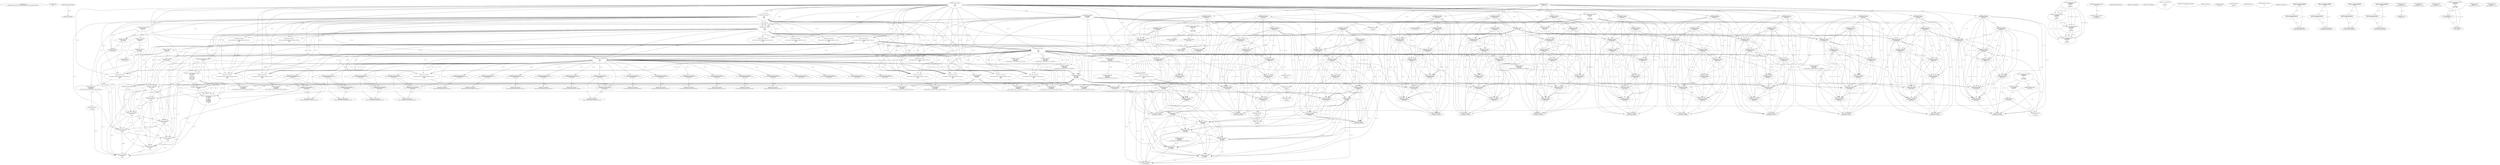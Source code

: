 // Global SCDG with merge call
digraph {
	0 [label="268454688.main
e286de2a2b9006c03759f761dbf5309e398d3b5873afcca9b10499851c695167"]
	1 [label="268454699.Sleep
1000"]
	2 [label="268450908.GetProcessHeap
"]
	3 [label="268465424.VirtualAlloc
0
128
12288
4"]
	4 [label="268465190.RegOpenKeyExW
2147483650
268501000
0
131097
2147417172"]
	5 [label="268465489.wsprintfW
3221762048
268500964
0"]
	3 -> 5 [label="(0-->1)"]
	6 [label="268466183.VirtualAlloc
0
1024
12288
4"]
	3 -> 6 [label="(3-->3)"]
	3 -> 6 [label="(4-->4)"]
	7 [label="268466202.VirtualAlloc
0
3596
12288
4"]
	3 -> 7 [label="(3-->3)"]
	6 -> 7 [label="(3-->3)"]
	3 -> 7 [label="(4-->4)"]
	6 -> 7 [label="(4-->4)"]
	8 [label="268466212.GetWindowsDirectoryW
3221770240
256"]
	7 -> 8 [label="(0-->1)"]
	9 [label="268466270.GetVolumeInformationW
3221770240
3221770752
256
3221771776
3221771784
3221771780
3221771264
256"]
	7 -> 9 [label="(0-->1)"]
	8 -> 9 [label="(1-->1)"]
	8 -> 9 [label="(2-->3)"]
	8 -> 9 [label="(2-->8)"]
	10 [label="268465190.RegOpenKeyExW
2147483650
268501632
0
131097
2147417172"]
	4 -> 10 [label="(1-->1)"]
	4 -> 10 [label="(4-->4)"]
	4 -> 10 [label="(5-->5)"]
	11 [label="268466376.wsprintfW
3221766144
268501204
0"]
	6 -> 11 [label="(0-->1)"]
	12 [label="268466397.lstrcatW
3221766144
3221771788"]
	6 -> 12 [label="(0-->1)"]
	11 -> 12 [label="(1-->1)"]
	13 [label="268466409.GetModuleHandleW
268501752"]
	14 [label="268466416.GetProcAddress
270536744
RtlComputeCrc32"]
	13 -> 14 [label="(0-->1)"]
	15 [label="268466432.lstrlenW
3221766144"]
	6 -> 15 [label="(0-->1)"]
	11 -> 15 [label="(1-->1)"]
	12 -> 15 [label="(1-->1)"]
	16 [label="268466449.RtlComputeCrc32
"]
	17 [label="268466481.VirtualFree
3221770240
0
32768"]
	7 -> 17 [label="(0-->1)"]
	8 -> 17 [label="(1-->1)"]
	9 -> 17 [label="(1-->1)"]
	18 [label="268464882.lstrlenW
3221762048"]
	3 -> 18 [label="(0-->1)"]
	5 -> 18 [label="(1-->1)"]
	19 [label="268464893.lstrlenW
268497860"]
	20 [label="268453932.VirtualAlloc
0
retval_lstrlenW_32814_32_retval_lstrlenW_32812_32
12288
64"]
	3 -> 20 [label="(3-->3)"]
	6 -> 20 [label="(3-->3)"]
	7 -> 20 [label="(3-->3)"]
	21 [label="268453967.lstrcpyW
3221774336
268497976"]
	20 -> 21 [label="(0-->1)"]
	22 [label="268453974.lstrlenW
3221774336"]
	20 -> 22 [label="(0-->1)"]
	21 -> 22 [label="(1-->1)"]
	23 [label="268464425.lstrcatW
retval_lstrlenW_32836_32
268497860"]
	19 -> 23 [label="(1-->2)"]
	24 [label="268464433.lstrcatW
retval_lstrlenW_32836_32
268500944"]
	23 -> 24 [label="(1-->1)"]
	25 [label="268464439.lstrcatW
retval_lstrlenW_32836_32
3221762048"]
	23 -> 25 [label="(1-->1)"]
	24 -> 25 [label="(1-->1)"]
	3 -> 25 [label="(0-->2)"]
	5 -> 25 [label="(1-->2)"]
	18 -> 25 [label="(1-->2)"]
	26 [label="268464447.lstrcatW
retval_lstrlenW_32836_32
268500948"]
	23 -> 26 [label="(1-->1)"]
	24 -> 26 [label="(1-->1)"]
	25 -> 26 [label="(1-->1)"]
	27 [label="268464636.VirtualAlloc
0
66
12288
64"]
	3 -> 27 [label="(3-->3)"]
	6 -> 27 [label="(3-->3)"]
	7 -> 27 [label="(3-->3)"]
	20 -> 27 [label="(3-->3)"]
	20 -> 27 [label="(4-->4)"]
	28 [label="268464679.wsprintfW
3221778432
268500964
3221774336"]
	27 -> 28 [label="(0-->1)"]
	5 -> 28 [label="(2-->2)"]
	20 -> 28 [label="(0-->3)"]
	21 -> 28 [label="(1-->3)"]
	22 -> 28 [label="(1-->3)"]
	29 [label="268464692.lstrcatW
retval_lstrlenW_32836_32
268497764"]
	23 -> 29 [label="(1-->1)"]
	24 -> 29 [label="(1-->1)"]
	25 -> 29 [label="(1-->1)"]
	26 -> 29 [label="(1-->1)"]
	30 [label="268464700.lstrcatW
retval_lstrlenW_32836_32
268500944"]
	23 -> 30 [label="(1-->1)"]
	24 -> 30 [label="(1-->1)"]
	25 -> 30 [label="(1-->1)"]
	26 -> 30 [label="(1-->1)"]
	29 -> 30 [label="(1-->1)"]
	24 -> 30 [label="(2-->2)"]
	31 [label="268464706.lstrcatW
retval_lstrlenW_32836_32
3221778432"]
	23 -> 31 [label="(1-->1)"]
	24 -> 31 [label="(1-->1)"]
	25 -> 31 [label="(1-->1)"]
	26 -> 31 [label="(1-->1)"]
	29 -> 31 [label="(1-->1)"]
	30 -> 31 [label="(1-->1)"]
	27 -> 31 [label="(0-->2)"]
	28 -> 31 [label="(1-->2)"]
	32 [label="268464714.lstrcatW
retval_lstrlenW_32836_32
268500948"]
	23 -> 32 [label="(1-->1)"]
	24 -> 32 [label="(1-->1)"]
	25 -> 32 [label="(1-->1)"]
	26 -> 32 [label="(1-->1)"]
	29 -> 32 [label="(1-->1)"]
	30 -> 32 [label="(1-->1)"]
	31 -> 32 [label="(1-->1)"]
	26 -> 32 [label="(2-->2)"]
	33 [label="268464726.VirtualFree
3221778432
0
32768"]
	27 -> 33 [label="(0-->1)"]
	28 -> 33 [label="(1-->1)"]
	31 -> 33 [label="(2-->1)"]
	17 -> 33 [label="(3-->3)"]
	34 [label="268464767.lstrlenW
retval_lstrlenW_32836_32"]
	23 -> 34 [label="(1-->1)"]
	24 -> 34 [label="(1-->1)"]
	25 -> 34 [label="(1-->1)"]
	26 -> 34 [label="(1-->1)"]
	29 -> 34 [label="(1-->1)"]
	30 -> 34 [label="(1-->1)"]
	31 -> 34 [label="(1-->1)"]
	32 -> 34 [label="(1-->1)"]
	35 [label="268453998.CreateMutexW
0
0
3221774336"]
	20 -> 35 [label="(0-->3)"]
	21 -> 35 [label="(1-->3)"]
	22 -> 35 [label="(1-->3)"]
	28 -> 35 [label="(3-->3)"]
	36 [label="268454010.GetLastError
"]
	37 [label="268454017.GetLastError
"]
	38 [label="268454043.VirtualFree
3221774336
0
32768"]
	20 -> 38 [label="(0-->1)"]
	21 -> 38 [label="(1-->1)"]
	22 -> 38 [label="(1-->1)"]
	28 -> 38 [label="(3-->1)"]
	35 -> 38 [label="(3-->1)"]
	17 -> 38 [label="(3-->3)"]
	33 -> 38 [label="(3-->3)"]
	39 [label="268467629.VirtualFree
3221762048
0
32768"]
	3 -> 39 [label="(0-->1)"]
	5 -> 39 [label="(1-->1)"]
	18 -> 39 [label="(1-->1)"]
	25 -> 39 [label="(2-->1)"]
	17 -> 39 [label="(3-->3)"]
	33 -> 39 [label="(3-->3)"]
	38 -> 39 [label="(3-->3)"]
	40 [label="268467737.VirtualFree
3221766144
0
32768"]
	6 -> 40 [label="(0-->1)"]
	11 -> 40 [label="(1-->1)"]
	12 -> 40 [label="(1-->1)"]
	15 -> 40 [label="(1-->1)"]
	17 -> 40 [label="(3-->3)"]
	33 -> 40 [label="(3-->3)"]
	38 -> 40 [label="(3-->3)"]
	39 -> 40 [label="(3-->3)"]
	41 [label="268454737.CreateThread
0
0
268447024
0
0
0"]
	42 [label="268454450.CreateToolhelp32Snapshot
2
0"]
	43 [label="268454476.VirtualAlloc
0
556
12288
4"]
	3 -> 43 [label="(3-->3)"]
	6 -> 43 [label="(3-->3)"]
	7 -> 43 [label="(3-->3)"]
	20 -> 43 [label="(3-->3)"]
	27 -> 43 [label="(3-->3)"]
	3 -> 43 [label="(4-->4)"]
	6 -> 43 [label="(4-->4)"]
	7 -> 43 [label="(4-->4)"]
	44 [label="268454501.Process32FirstW
retval_CreateToolhelp32Snapshot_33245_32
3221782528"]
	43 -> 44 [label="(0-->2)"]
	45 [label="268454533.lstrcmpiW
"]
	2 -> 45 [label="(0-->0)"]
	46 [label="268454602.Process32NextW
retval_CreateToolhelp32Snapshot_33245_32
3221782528"]
	44 -> 46 [label="(1-->1)"]
	43 -> 46 [label="(0-->2)"]
	44 -> 46 [label="(2-->2)"]
	47 [label="268454627.VirtualFree
3221782528
0
32768"]
	43 -> 47 [label="(0-->1)"]
	44 -> 47 [label="(2-->1)"]
	46 -> 47 [label="(2-->1)"]
	17 -> 47 [label="(3-->3)"]
	33 -> 47 [label="(3-->3)"]
	38 -> 47 [label="(3-->3)"]
	39 -> 47 [label="(3-->3)"]
	40 -> 47 [label="(3-->3)"]
	48 [label="268454634.CloseHandle
retval_CreateToolhelp32Snapshot_33245_32"]
	44 -> 48 [label="(1-->1)"]
	46 -> 48 [label="(1-->1)"]
	49 [label="268465190.RegOpenKeyExW
2147483650
268501000
0
131097
2147417052"]
	4 -> 49 [label="(1-->1)"]
	10 -> 49 [label="(1-->1)"]
	4 -> 49 [label="(2-->2)"]
	4 -> 49 [label="(4-->4)"]
	10 -> 49 [label="(4-->4)"]
	50 [label="268465223.RegQueryValueExW
2147417376
268500984
0
0
3221786624
2147417068"]
	51 [label="268465239.RegCloseKey
2147417376"]
	50 -> 51 [label="(1-->1)"]
	52 [label="268465489.wsprintfW
3221786624
268501104
0"]
	50 -> 52 [label="(5-->1)"]
	53 [label="268466212.GetWindowsDirectoryW
3221794816
256"]
	8 -> 53 [label="(2-->2)"]
	9 -> 53 [label="(3-->2)"]
	9 -> 53 [label="(8-->2)"]
	54 [label="268466270.GetVolumeInformationW
3221794816
3221795328
256
3221796352
3221796360
3221796356
3221795840
256"]
	53 -> 54 [label="(1-->1)"]
	8 -> 54 [label="(2-->3)"]
	9 -> 54 [label="(3-->3)"]
	9 -> 54 [label="(8-->3)"]
	53 -> 54 [label="(2-->3)"]
	8 -> 54 [label="(2-->8)"]
	9 -> 54 [label="(3-->8)"]
	9 -> 54 [label="(8-->8)"]
	53 -> 54 [label="(2-->8)"]
	55 [label="268465190.RegOpenKeyExW
2147483650
268501632
0
131097
2147417052"]
	4 -> 55 [label="(1-->1)"]
	10 -> 55 [label="(1-->1)"]
	49 -> 55 [label="(1-->1)"]
	10 -> 55 [label="(2-->2)"]
	4 -> 55 [label="(4-->4)"]
	10 -> 55 [label="(4-->4)"]
	49 -> 55 [label="(4-->4)"]
	49 -> 55 [label="(5-->5)"]
	56 [label="268466376.wsprintfW
3221790720
268501204
0"]
	11 -> 56 [label="(2-->2)"]
	57 [label="268466397.lstrcatW
3221790720
3221796364"]
	56 -> 57 [label="(1-->1)"]
	58 [label="268466432.lstrlenW
3221790720"]
	56 -> 58 [label="(1-->1)"]
	57 -> 58 [label="(1-->1)"]
	59 [label="268466481.VirtualFree
3221794816
0
32768"]
	53 -> 59 [label="(1-->1)"]
	54 -> 59 [label="(1-->1)"]
	17 -> 59 [label="(3-->3)"]
	33 -> 59 [label="(3-->3)"]
	38 -> 59 [label="(3-->3)"]
	39 -> 59 [label="(3-->3)"]
	40 -> 59 [label="(3-->3)"]
	47 -> 59 [label="(3-->3)"]
	60 [label="268464882.lstrlenW
3221786624"]
	50 -> 60 [label="(5-->1)"]
	52 -> 60 [label="(1-->1)"]
	61 [label="268452641.VirtualAlloc
0
retval_lstrlenW_35928_32_retval_lstrlenW_35923_32
12288
64"]
	3 -> 61 [label="(3-->3)"]
	6 -> 61 [label="(3-->3)"]
	7 -> 61 [label="(3-->3)"]
	20 -> 61 [label="(3-->3)"]
	27 -> 61 [label="(3-->3)"]
	43 -> 61 [label="(3-->3)"]
	20 -> 61 [label="(4-->4)"]
	27 -> 61 [label="(4-->4)"]
	62 [label="268464425.lstrcatW
0
268497860"]
	19 -> 62 [label="(1-->2)"]
	23 -> 62 [label="(2-->2)"]
	63 [label="268464433.lstrcatW
0
268500944"]
	24 -> 63 [label="(2-->2)"]
	30 -> 63 [label="(2-->2)"]
	64 [label="268464439.lstrcatW
0
3221786624"]
	50 -> 64 [label="(5-->2)"]
	52 -> 64 [label="(1-->2)"]
	60 -> 64 [label="(1-->2)"]
	65 [label="268464447.lstrcatW
0
268500948"]
	26 -> 65 [label="(2-->2)"]
	32 -> 65 [label="(2-->2)"]
	66 [label="268464679.wsprintfW
3221803008
268500964
retval_lstrlenW_35928_32_retval_lstrlenW_35923_32"]
	5 -> 66 [label="(2-->2)"]
	28 -> 66 [label="(2-->2)"]
	61 -> 66 [label="(2-->3)"]
	67 [label="268464692.lstrcatW
0
268497764"]
	29 -> 67 [label="(2-->2)"]
	68 [label="268464700.lstrcatW
0
268500944"]
	24 -> 68 [label="(2-->2)"]
	30 -> 68 [label="(2-->2)"]
	63 -> 68 [label="(2-->2)"]
	69 [label="268464706.lstrcatW
0
3221803008"]
	66 -> 69 [label="(1-->2)"]
	70 [label="268464714.lstrcatW
0
268500948"]
	26 -> 70 [label="(2-->2)"]
	32 -> 70 [label="(2-->2)"]
	65 -> 70 [label="(2-->2)"]
	71 [label="268464726.VirtualFree
3221803008
0
32768"]
	66 -> 71 [label="(1-->1)"]
	69 -> 71 [label="(2-->1)"]
	17 -> 71 [label="(3-->3)"]
	33 -> 71 [label="(3-->3)"]
	38 -> 71 [label="(3-->3)"]
	39 -> 71 [label="(3-->3)"]
	40 -> 71 [label="(3-->3)"]
	47 -> 71 [label="(3-->3)"]
	59 -> 71 [label="(3-->3)"]
	72 [label="268464767.lstrlenW
0"]
	73 [label="268452707.lstrlenW
268497912"]
	74 [label="268453967.lstrcpyW
0
268497976"]
	75 [label="268453974.lstrlenW
0"]
	76 [label="268464425.lstrcatW
retval_lstrlenW_32865_32
268497860"]
	19 -> 76 [label="(1-->2)"]
	77 [label="268464433.lstrcatW
retval_lstrlenW_32865_32
268500944"]
	76 -> 77 [label="(1-->1)"]
	78 [label="268464439.lstrcatW
retval_lstrlenW_32865_32
3221762048"]
	76 -> 78 [label="(1-->1)"]
	77 -> 78 [label="(1-->1)"]
	3 -> 78 [label="(0-->2)"]
	5 -> 78 [label="(1-->2)"]
	18 -> 78 [label="(1-->2)"]
	79 [label="268464447.lstrcatW
retval_lstrlenW_32865_32
268500948"]
	76 -> 79 [label="(1-->1)"]
	77 -> 79 [label="(1-->1)"]
	78 -> 79 [label="(1-->1)"]
	80 [label="268464692.lstrcatW
retval_lstrlenW_32865_32
268497764"]
	76 -> 80 [label="(1-->1)"]
	77 -> 80 [label="(1-->1)"]
	78 -> 80 [label="(1-->1)"]
	79 -> 80 [label="(1-->1)"]
	81 [label="268464700.lstrcatW
retval_lstrlenW_32865_32
268500944"]
	76 -> 81 [label="(1-->1)"]
	77 -> 81 [label="(1-->1)"]
	78 -> 81 [label="(1-->1)"]
	79 -> 81 [label="(1-->1)"]
	80 -> 81 [label="(1-->1)"]
	77 -> 81 [label="(2-->2)"]
	82 [label="268464706.lstrcatW
retval_lstrlenW_32865_32
3221778432"]
	76 -> 82 [label="(1-->1)"]
	77 -> 82 [label="(1-->1)"]
	78 -> 82 [label="(1-->1)"]
	79 -> 82 [label="(1-->1)"]
	80 -> 82 [label="(1-->1)"]
	81 -> 82 [label="(1-->1)"]
	27 -> 82 [label="(0-->2)"]
	28 -> 82 [label="(1-->2)"]
	83 [label="268464714.lstrcatW
retval_lstrlenW_32865_32
268500948"]
	76 -> 83 [label="(1-->1)"]
	77 -> 83 [label="(1-->1)"]
	78 -> 83 [label="(1-->1)"]
	79 -> 83 [label="(1-->1)"]
	80 -> 83 [label="(1-->1)"]
	81 -> 83 [label="(1-->1)"]
	82 -> 83 [label="(1-->1)"]
	79 -> 83 [label="(2-->2)"]
	84 [label="268464767.lstrlenW
retval_lstrlenW_32865_32"]
	76 -> 84 [label="(1-->1)"]
	77 -> 84 [label="(1-->1)"]
	78 -> 84 [label="(1-->1)"]
	79 -> 84 [label="(1-->1)"]
	80 -> 84 [label="(1-->1)"]
	81 -> 84 [label="(1-->1)"]
	82 -> 84 [label="(1-->1)"]
	83 -> 84 [label="(1-->1)"]
	85 [label="268453998.CreateMutexW
0
0
0"]
	86 [label="268454501.Process32FirstW
retval_CreateToolhelp32Snapshot_33246_32
3221782528"]
	43 -> 86 [label="(0-->2)"]
	87 [label="268454602.Process32NextW
retval_CreateToolhelp32Snapshot_33246_32
3221782528"]
	86 -> 87 [label="(1-->1)"]
	43 -> 87 [label="(0-->2)"]
	86 -> 87 [label="(2-->2)"]
	88 [label="268454634.CloseHandle
retval_CreateToolhelp32Snapshot_33246_32"]
	86 -> 88 [label="(1-->1)"]
	87 -> 88 [label="(1-->1)"]
	89 [label="268452641.VirtualAlloc
0
retval_lstrlenW_35924_32_retval_lstrlenW_35929_32
12288
64"]
	3 -> 89 [label="(3-->3)"]
	6 -> 89 [label="(3-->3)"]
	7 -> 89 [label="(3-->3)"]
	20 -> 89 [label="(3-->3)"]
	27 -> 89 [label="(3-->3)"]
	43 -> 89 [label="(3-->3)"]
	20 -> 89 [label="(4-->4)"]
	27 -> 89 [label="(4-->4)"]
	90 [label="268464679.wsprintfW
3221803008
268500964
retval_lstrlenW_35924_32_retval_lstrlenW_35929_32"]
	5 -> 90 [label="(2-->2)"]
	28 -> 90 [label="(2-->2)"]
	89 -> 90 [label="(2-->3)"]
	91 [label="268464662.wsprintfW
3221778432
268500952
unconstrained_ret_RtlComputeCrc32_32797_32"]
	27 -> 91 [label="(0-->1)"]
	92 [label="268454602.Process32NextW
retval_CreateToolhelp32Snapshot_33248_32
3221782528"]
	43 -> 92 [label="(0-->2)"]
	93 [label="268454634.CloseHandle
retval_CreateToolhelp32Snapshot_33248_32"]
	92 -> 93 [label="(1-->1)"]
	94 [label="268465489.wsprintfW
3221786624
268500964
0"]
	5 -> 94 [label="(2-->2)"]
	95 [label="268452641.VirtualAlloc
0
retval_lstrlenW_35930_32_retval_lstrlenW_35925_32
12288
64"]
	3 -> 95 [label="(3-->3)"]
	6 -> 95 [label="(3-->3)"]
	7 -> 95 [label="(3-->3)"]
	20 -> 95 [label="(3-->3)"]
	27 -> 95 [label="(3-->3)"]
	43 -> 95 [label="(3-->3)"]
	20 -> 95 [label="(4-->4)"]
	27 -> 95 [label="(4-->4)"]
	96 [label="268464679.wsprintfW
3221803008
268500964
retval_lstrlenW_35930_32_retval_lstrlenW_35925_32"]
	5 -> 96 [label="(2-->2)"]
	94 -> 96 [label="(2-->2)"]
	95 -> 96 [label="(2-->3)"]
	97 [label="268465223.RegQueryValueExW
2147417376
268500984
0
0
3221762048
2147417188"]
	3 -> 97 [label="(0-->5)"]
	98 [label="268465254.GetLastError
"]
	99 [label="268465263.RegCloseKey
2147417376"]
	97 -> 99 [label="(1-->1)"]
	100 [label="268453932.VirtualAlloc
0
retval_lstrlenW_32816_32_retval_lstrlenW_32819_32
12288
64"]
	3 -> 100 [label="(3-->3)"]
	6 -> 100 [label="(3-->3)"]
	7 -> 100 [label="(3-->3)"]
	101 [label="268464425.lstrcatW
retval_lstrlenW_32866_32
268497860"]
	19 -> 101 [label="(1-->2)"]
	102 [label="268464433.lstrcatW
retval_lstrlenW_32866_32
268500944"]
	101 -> 102 [label="(1-->1)"]
	103 [label="268464439.lstrcatW
retval_lstrlenW_32866_32
3221762048"]
	101 -> 103 [label="(1-->1)"]
	102 -> 103 [label="(1-->1)"]
	3 -> 103 [label="(0-->2)"]
	5 -> 103 [label="(1-->2)"]
	18 -> 103 [label="(1-->2)"]
	97 -> 103 [label="(5-->2)"]
	104 [label="268464447.lstrcatW
retval_lstrlenW_32866_32
268500948"]
	101 -> 104 [label="(1-->1)"]
	102 -> 104 [label="(1-->1)"]
	103 -> 104 [label="(1-->1)"]
	105 [label="268464662.wsprintfW
3221778432
268500952
unconstrained_ret_RtlComputeCrc32_32805_32"]
	27 -> 105 [label="(0-->1)"]
	106 [label="268464692.lstrcatW
retval_lstrlenW_32866_32
268497764"]
	101 -> 106 [label="(1-->1)"]
	102 -> 106 [label="(1-->1)"]
	103 -> 106 [label="(1-->1)"]
	104 -> 106 [label="(1-->1)"]
	107 [label="268464700.lstrcatW
retval_lstrlenW_32866_32
268500944"]
	101 -> 107 [label="(1-->1)"]
	102 -> 107 [label="(1-->1)"]
	103 -> 107 [label="(1-->1)"]
	104 -> 107 [label="(1-->1)"]
	106 -> 107 [label="(1-->1)"]
	102 -> 107 [label="(2-->2)"]
	108 [label="268464706.lstrcatW
retval_lstrlenW_32866_32
3221778432"]
	101 -> 108 [label="(1-->1)"]
	102 -> 108 [label="(1-->1)"]
	103 -> 108 [label="(1-->1)"]
	104 -> 108 [label="(1-->1)"]
	106 -> 108 [label="(1-->1)"]
	107 -> 108 [label="(1-->1)"]
	27 -> 108 [label="(0-->2)"]
	105 -> 108 [label="(1-->2)"]
	109 [label="268464714.lstrcatW
retval_lstrlenW_32866_32
268500948"]
	101 -> 109 [label="(1-->1)"]
	102 -> 109 [label="(1-->1)"]
	103 -> 109 [label="(1-->1)"]
	104 -> 109 [label="(1-->1)"]
	106 -> 109 [label="(1-->1)"]
	107 -> 109 [label="(1-->1)"]
	108 -> 109 [label="(1-->1)"]
	104 -> 109 [label="(2-->2)"]
	110 [label="268464767.lstrlenW
retval_lstrlenW_32866_32"]
	101 -> 110 [label="(1-->1)"]
	102 -> 110 [label="(1-->1)"]
	103 -> 110 [label="(1-->1)"]
	104 -> 110 [label="(1-->1)"]
	106 -> 110 [label="(1-->1)"]
	107 -> 110 [label="(1-->1)"]
	108 -> 110 [label="(1-->1)"]
	109 -> 110 [label="(1-->1)"]
	111 [label="268454602.Process32NextW
retval_CreateToolhelp32Snapshot_33302_32
3221782528"]
	43 -> 111 [label="(0-->2)"]
	112 [label="268454634.CloseHandle
retval_CreateToolhelp32Snapshot_33302_32"]
	111 -> 112 [label="(1-->1)"]
	113 [label="268452641.VirtualAlloc
0
retval_lstrlenW_35931_32_retval_lstrlenW_35926_32
12288
64"]
	3 -> 113 [label="(3-->3)"]
	6 -> 113 [label="(3-->3)"]
	7 -> 113 [label="(3-->3)"]
	27 -> 113 [label="(3-->3)"]
	43 -> 113 [label="(3-->3)"]
	100 -> 113 [label="(3-->3)"]
	27 -> 113 [label="(4-->4)"]
	100 -> 113 [label="(4-->4)"]
	114 [label="268464679.wsprintfW
3221803008
268500964
retval_lstrlenW_35931_32_retval_lstrlenW_35926_32"]
	5 -> 114 [label="(2-->2)"]
	94 -> 114 [label="(2-->2)"]
	113 -> 114 [label="(2-->3)"]
	115 [label="268465489.wsprintfW
3221762048
268501104
0"]
	3 -> 115 [label="(0-->1)"]
	97 -> 115 [label="(5-->1)"]
	116 [label="268453932.VirtualAlloc
0
retval_lstrlenW_32815_32_retval_lstrlenW_32818_32
12288
64"]
	3 -> 116 [label="(3-->3)"]
	6 -> 116 [label="(3-->3)"]
	7 -> 116 [label="(3-->3)"]
	117 [label="268464425.lstrcatW
retval_lstrlenW_32842_32
268497860"]
	19 -> 117 [label="(1-->2)"]
	118 [label="268464433.lstrcatW
retval_lstrlenW_32842_32
268500944"]
	117 -> 118 [label="(1-->1)"]
	119 [label="268464439.lstrcatW
retval_lstrlenW_32842_32
3221762048"]
	117 -> 119 [label="(1-->1)"]
	118 -> 119 [label="(1-->1)"]
	3 -> 119 [label="(0-->2)"]
	18 -> 119 [label="(1-->2)"]
	97 -> 119 [label="(5-->2)"]
	115 -> 119 [label="(1-->2)"]
	120 [label="268464447.lstrcatW
retval_lstrlenW_32842_32
268500948"]
	117 -> 120 [label="(1-->1)"]
	118 -> 120 [label="(1-->1)"]
	119 -> 120 [label="(1-->1)"]
	121 [label="268464692.lstrcatW
retval_lstrlenW_32842_32
268497764"]
	117 -> 121 [label="(1-->1)"]
	118 -> 121 [label="(1-->1)"]
	119 -> 121 [label="(1-->1)"]
	120 -> 121 [label="(1-->1)"]
	122 [label="268464700.lstrcatW
retval_lstrlenW_32842_32
268500944"]
	117 -> 122 [label="(1-->1)"]
	118 -> 122 [label="(1-->1)"]
	119 -> 122 [label="(1-->1)"]
	120 -> 122 [label="(1-->1)"]
	121 -> 122 [label="(1-->1)"]
	118 -> 122 [label="(2-->2)"]
	123 [label="268464706.lstrcatW
retval_lstrlenW_32842_32
3221778432"]
	117 -> 123 [label="(1-->1)"]
	118 -> 123 [label="(1-->1)"]
	119 -> 123 [label="(1-->1)"]
	120 -> 123 [label="(1-->1)"]
	121 -> 123 [label="(1-->1)"]
	122 -> 123 [label="(1-->1)"]
	27 -> 123 [label="(0-->2)"]
	28 -> 123 [label="(1-->2)"]
	124 [label="268464714.lstrcatW
retval_lstrlenW_32842_32
268500948"]
	117 -> 124 [label="(1-->1)"]
	118 -> 124 [label="(1-->1)"]
	119 -> 124 [label="(1-->1)"]
	120 -> 124 [label="(1-->1)"]
	121 -> 124 [label="(1-->1)"]
	122 -> 124 [label="(1-->1)"]
	123 -> 124 [label="(1-->1)"]
	120 -> 124 [label="(2-->2)"]
	125 [label="268464767.lstrlenW
retval_lstrlenW_32842_32"]
	117 -> 125 [label="(1-->1)"]
	118 -> 125 [label="(1-->1)"]
	119 -> 125 [label="(1-->1)"]
	120 -> 125 [label="(1-->1)"]
	121 -> 125 [label="(1-->1)"]
	122 -> 125 [label="(1-->1)"]
	123 -> 125 [label="(1-->1)"]
	124 -> 125 [label="(1-->1)"]
	126 [label="268454602.Process32NextW
retval_CreateToolhelp32Snapshot_33303_32
3221782528"]
	43 -> 126 [label="(0-->2)"]
	127 [label="268454634.CloseHandle
retval_CreateToolhelp32Snapshot_33303_32"]
	126 -> 127 [label="(1-->1)"]
	128 [label="268452641.VirtualAlloc
0
retval_lstrlenW_35927_32_retval_lstrlenW_35932_32
12288
64"]
	3 -> 128 [label="(3-->3)"]
	6 -> 128 [label="(3-->3)"]
	7 -> 128 [label="(3-->3)"]
	27 -> 128 [label="(3-->3)"]
	43 -> 128 [label="(3-->3)"]
	116 -> 128 [label="(3-->3)"]
	27 -> 128 [label="(4-->4)"]
	116 -> 128 [label="(4-->4)"]
	129 [label="268464679.wsprintfW
3221803008
268500964
retval_lstrlenW_35927_32_retval_lstrlenW_35932_32"]
	28 -> 129 [label="(2-->2)"]
	94 -> 129 [label="(2-->2)"]
	128 -> 129 [label="(2-->3)"]
	130 [label="268465223.RegQueryValueExW
3221771788
268501592
0
0
3221771788
2147417188"]
	97 -> 130 [label="(6-->6)"]
	131 [label="268465239.RegCloseKey
3221771788"]
	130 -> 131 [label="(1-->1)"]
	130 -> 131 [label="(5-->1)"]
	132 [label="268466320.lstrlenW
3221771788"]
	130 -> 132 [label="(1-->1)"]
	130 -> 132 [label="(5-->1)"]
	131 -> 132 [label="(1-->1)"]
	133 [label="268453932.VirtualAlloc
0
retval_lstrlenW_32899_32_retval_lstrlenW_32896_32
12288
64"]
	3 -> 133 [label="(3-->3)"]
	6 -> 133 [label="(3-->3)"]
	7 -> 133 [label="(3-->3)"]
	134 [label="268464425.lstrcatW
retval_lstrlenW_33095_32
268497860"]
	19 -> 134 [label="(1-->2)"]
	135 [label="268464433.lstrcatW
retval_lstrlenW_33095_32
268500944"]
	134 -> 135 [label="(1-->1)"]
	136 [label="268464439.lstrcatW
retval_lstrlenW_33095_32
3221762048"]
	134 -> 136 [label="(1-->1)"]
	135 -> 136 [label="(1-->1)"]
	3 -> 136 [label="(0-->2)"]
	18 -> 136 [label="(1-->2)"]
	97 -> 136 [label="(5-->2)"]
	115 -> 136 [label="(1-->2)"]
	137 [label="268464447.lstrcatW
retval_lstrlenW_33095_32
268500948"]
	134 -> 137 [label="(1-->1)"]
	135 -> 137 [label="(1-->1)"]
	136 -> 137 [label="(1-->1)"]
	138 [label="268464692.lstrcatW
retval_lstrlenW_33095_32
268497764"]
	134 -> 138 [label="(1-->1)"]
	135 -> 138 [label="(1-->1)"]
	136 -> 138 [label="(1-->1)"]
	137 -> 138 [label="(1-->1)"]
	139 [label="268464700.lstrcatW
retval_lstrlenW_33095_32
268500944"]
	134 -> 139 [label="(1-->1)"]
	135 -> 139 [label="(1-->1)"]
	136 -> 139 [label="(1-->1)"]
	137 -> 139 [label="(1-->1)"]
	138 -> 139 [label="(1-->1)"]
	135 -> 139 [label="(2-->2)"]
	140 [label="268464706.lstrcatW
retval_lstrlenW_33095_32
3221778432"]
	134 -> 140 [label="(1-->1)"]
	135 -> 140 [label="(1-->1)"]
	136 -> 140 [label="(1-->1)"]
	137 -> 140 [label="(1-->1)"]
	138 -> 140 [label="(1-->1)"]
	139 -> 140 [label="(1-->1)"]
	27 -> 140 [label="(0-->2)"]
	28 -> 140 [label="(1-->2)"]
	141 [label="268464714.lstrcatW
retval_lstrlenW_33095_32
268500948"]
	134 -> 141 [label="(1-->1)"]
	135 -> 141 [label="(1-->1)"]
	136 -> 141 [label="(1-->1)"]
	137 -> 141 [label="(1-->1)"]
	138 -> 141 [label="(1-->1)"]
	139 -> 141 [label="(1-->1)"]
	140 -> 141 [label="(1-->1)"]
	137 -> 141 [label="(2-->2)"]
	142 [label="268464767.lstrlenW
retval_lstrlenW_33095_32"]
	134 -> 142 [label="(1-->1)"]
	135 -> 142 [label="(1-->1)"]
	136 -> 142 [label="(1-->1)"]
	137 -> 142 [label="(1-->1)"]
	138 -> 142 [label="(1-->1)"]
	139 -> 142 [label="(1-->1)"]
	140 -> 142 [label="(1-->1)"]
	141 -> 142 [label="(1-->1)"]
	143 [label="268454501.Process32FirstW
retval_CreateToolhelp32Snapshot_33551_32
3221782528"]
	43 -> 143 [label="(0-->2)"]
	144 [label="268454602.Process32NextW
retval_CreateToolhelp32Snapshot_33551_32
3221782528"]
	143 -> 144 [label="(1-->1)"]
	43 -> 144 [label="(0-->2)"]
	143 -> 144 [label="(2-->2)"]
	145 [label="268454634.CloseHandle
retval_CreateToolhelp32Snapshot_33551_32"]
	143 -> 145 [label="(1-->1)"]
	144 -> 145 [label="(1-->1)"]
	146 [label="268465263.RegCloseKey
3221771788"]
	130 -> 146 [label="(1-->1)"]
	130 -> 146 [label="(5-->1)"]
	147 [label="268453932.VirtualAlloc
0
retval_lstrlenW_32902_32_retval_lstrlenW_32905_32
12288
64"]
	3 -> 147 [label="(3-->3)"]
	6 -> 147 [label="(3-->3)"]
	7 -> 147 [label="(3-->3)"]
	148 [label="268464425.lstrcatW
retval_lstrlenW_32993_32
268497860"]
	19 -> 148 [label="(1-->2)"]
	149 [label="268464433.lstrcatW
retval_lstrlenW_32993_32
268500944"]
	148 -> 149 [label="(1-->1)"]
	150 [label="268464439.lstrcatW
retval_lstrlenW_32993_32
3221762048"]
	148 -> 150 [label="(1-->1)"]
	149 -> 150 [label="(1-->1)"]
	3 -> 150 [label="(0-->2)"]
	5 -> 150 [label="(1-->2)"]
	18 -> 150 [label="(1-->2)"]
	97 -> 150 [label="(5-->2)"]
	151 [label="268464447.lstrcatW
retval_lstrlenW_32993_32
268500948"]
	148 -> 151 [label="(1-->1)"]
	149 -> 151 [label="(1-->1)"]
	150 -> 151 [label="(1-->1)"]
	152 [label="268464662.wsprintfW
3221778432
268500952
unconstrained_ret_RtlComputeCrc32_32889_32"]
	27 -> 152 [label="(0-->1)"]
	153 [label="268464692.lstrcatW
retval_lstrlenW_32993_32
268497764"]
	148 -> 153 [label="(1-->1)"]
	149 -> 153 [label="(1-->1)"]
	150 -> 153 [label="(1-->1)"]
	151 -> 153 [label="(1-->1)"]
	154 [label="268464700.lstrcatW
retval_lstrlenW_32993_32
268500944"]
	148 -> 154 [label="(1-->1)"]
	149 -> 154 [label="(1-->1)"]
	150 -> 154 [label="(1-->1)"]
	151 -> 154 [label="(1-->1)"]
	153 -> 154 [label="(1-->1)"]
	149 -> 154 [label="(2-->2)"]
	155 [label="268464706.lstrcatW
retval_lstrlenW_32993_32
3221778432"]
	148 -> 155 [label="(1-->1)"]
	149 -> 155 [label="(1-->1)"]
	150 -> 155 [label="(1-->1)"]
	151 -> 155 [label="(1-->1)"]
	153 -> 155 [label="(1-->1)"]
	154 -> 155 [label="(1-->1)"]
	27 -> 155 [label="(0-->2)"]
	152 -> 155 [label="(1-->2)"]
	156 [label="268464714.lstrcatW
retval_lstrlenW_32993_32
268500948"]
	148 -> 156 [label="(1-->1)"]
	149 -> 156 [label="(1-->1)"]
	150 -> 156 [label="(1-->1)"]
	151 -> 156 [label="(1-->1)"]
	153 -> 156 [label="(1-->1)"]
	154 -> 156 [label="(1-->1)"]
	155 -> 156 [label="(1-->1)"]
	151 -> 156 [label="(2-->2)"]
	157 [label="268464767.lstrlenW
retval_lstrlenW_32993_32"]
	148 -> 157 [label="(1-->1)"]
	149 -> 157 [label="(1-->1)"]
	150 -> 157 [label="(1-->1)"]
	151 -> 157 [label="(1-->1)"]
	153 -> 157 [label="(1-->1)"]
	154 -> 157 [label="(1-->1)"]
	155 -> 157 [label="(1-->1)"]
	156 -> 157 [label="(1-->1)"]
	158 [label="268454501.Process32FirstW
retval_CreateToolhelp32Snapshot_33553_32
3221782528"]
	43 -> 158 [label="(0-->2)"]
	159 [label="268454602.Process32NextW
retval_CreateToolhelp32Snapshot_33553_32
3221782528"]
	158 -> 159 [label="(1-->1)"]
	43 -> 159 [label="(0-->2)"]
	158 -> 159 [label="(2-->2)"]
	160 [label="268454634.CloseHandle
retval_CreateToolhelp32Snapshot_33553_32"]
	158 -> 160 [label="(1-->1)"]
	159 -> 160 [label="(1-->1)"]
	161 [label="268454501.Process32FirstW
retval_CreateToolhelp32Snapshot_33247_32
3221782528"]
	43 -> 161 [label="(0-->2)"]
	162 [label="268454602.Process32NextW
retval_CreateToolhelp32Snapshot_33247_32
3221782528"]
	161 -> 162 [label="(1-->1)"]
	43 -> 162 [label="(0-->2)"]
	161 -> 162 [label="(2-->2)"]
	163 [label="268454634.CloseHandle
retval_CreateToolhelp32Snapshot_33247_32"]
	161 -> 163 [label="(1-->1)"]
	162 -> 163 [label="(1-->1)"]
	164 [label="268454501.Process32FirstW
retval_CreateToolhelp32Snapshot_33302_32
3221782528"]
	43 -> 164 [label="(0-->2)"]
	165 [label="268453932.VirtualAlloc
0
retval_lstrlenW_32900_32_retval_lstrlenW_32897_32
12288
64"]
	3 -> 165 [label="(3-->3)"]
	6 -> 165 [label="(3-->3)"]
	7 -> 165 [label="(3-->3)"]
	166 [label="268464425.lstrcatW
retval_lstrlenW_33096_32
268497860"]
	19 -> 166 [label="(1-->2)"]
	167 [label="268464433.lstrcatW
retval_lstrlenW_33096_32
268500944"]
	166 -> 167 [label="(1-->1)"]
	168 [label="268464439.lstrcatW
retval_lstrlenW_33096_32
3221762048"]
	166 -> 168 [label="(1-->1)"]
	167 -> 168 [label="(1-->1)"]
	3 -> 168 [label="(0-->2)"]
	5 -> 168 [label="(1-->2)"]
	18 -> 168 [label="(1-->2)"]
	97 -> 168 [label="(5-->2)"]
	169 [label="268464447.lstrcatW
retval_lstrlenW_33096_32
268500948"]
	166 -> 169 [label="(1-->1)"]
	167 -> 169 [label="(1-->1)"]
	168 -> 169 [label="(1-->1)"]
	170 [label="268464692.lstrcatW
retval_lstrlenW_33096_32
268497764"]
	166 -> 170 [label="(1-->1)"]
	167 -> 170 [label="(1-->1)"]
	168 -> 170 [label="(1-->1)"]
	169 -> 170 [label="(1-->1)"]
	171 [label="268464700.lstrcatW
retval_lstrlenW_33096_32
268500944"]
	166 -> 171 [label="(1-->1)"]
	167 -> 171 [label="(1-->1)"]
	168 -> 171 [label="(1-->1)"]
	169 -> 171 [label="(1-->1)"]
	170 -> 171 [label="(1-->1)"]
	167 -> 171 [label="(2-->2)"]
	172 [label="268464706.lstrcatW
retval_lstrlenW_33096_32
3221778432"]
	166 -> 172 [label="(1-->1)"]
	167 -> 172 [label="(1-->1)"]
	168 -> 172 [label="(1-->1)"]
	169 -> 172 [label="(1-->1)"]
	170 -> 172 [label="(1-->1)"]
	171 -> 172 [label="(1-->1)"]
	27 -> 172 [label="(0-->2)"]
	28 -> 172 [label="(1-->2)"]
	173 [label="268464714.lstrcatW
retval_lstrlenW_33096_32
268500948"]
	166 -> 173 [label="(1-->1)"]
	167 -> 173 [label="(1-->1)"]
	168 -> 173 [label="(1-->1)"]
	169 -> 173 [label="(1-->1)"]
	170 -> 173 [label="(1-->1)"]
	171 -> 173 [label="(1-->1)"]
	172 -> 173 [label="(1-->1)"]
	169 -> 173 [label="(2-->2)"]
	174 [label="268464767.lstrlenW
retval_lstrlenW_33096_32"]
	166 -> 174 [label="(1-->1)"]
	167 -> 174 [label="(1-->1)"]
	168 -> 174 [label="(1-->1)"]
	169 -> 174 [label="(1-->1)"]
	170 -> 174 [label="(1-->1)"]
	171 -> 174 [label="(1-->1)"]
	172 -> 174 [label="(1-->1)"]
	173 -> 174 [label="(1-->1)"]
	175 [label="268454602.Process32NextW
retval_CreateToolhelp32Snapshot_34218_32
3221782528"]
	43 -> 175 [label="(0-->2)"]
	176 [label="268454634.CloseHandle
retval_CreateToolhelp32Snapshot_34218_32"]
	175 -> 176 [label="(1-->1)"]
	177 [label="268464425.lstrcatW
retval_lstrlenW_33147_32
268497860"]
	19 -> 177 [label="(1-->2)"]
	178 [label="268464433.lstrcatW
retval_lstrlenW_33147_32
268500944"]
	177 -> 178 [label="(1-->1)"]
	179 [label="268464439.lstrcatW
retval_lstrlenW_33147_32
3221762048"]
	177 -> 179 [label="(1-->1)"]
	178 -> 179 [label="(1-->1)"]
	3 -> 179 [label="(0-->2)"]
	5 -> 179 [label="(1-->2)"]
	18 -> 179 [label="(1-->2)"]
	97 -> 179 [label="(5-->2)"]
	180 [label="268464447.lstrcatW
retval_lstrlenW_33147_32
268500948"]
	177 -> 180 [label="(1-->1)"]
	178 -> 180 [label="(1-->1)"]
	179 -> 180 [label="(1-->1)"]
	181 [label="268464692.lstrcatW
retval_lstrlenW_33147_32
268497764"]
	177 -> 181 [label="(1-->1)"]
	178 -> 181 [label="(1-->1)"]
	179 -> 181 [label="(1-->1)"]
	180 -> 181 [label="(1-->1)"]
	182 [label="268464700.lstrcatW
retval_lstrlenW_33147_32
268500944"]
	177 -> 182 [label="(1-->1)"]
	178 -> 182 [label="(1-->1)"]
	179 -> 182 [label="(1-->1)"]
	180 -> 182 [label="(1-->1)"]
	181 -> 182 [label="(1-->1)"]
	178 -> 182 [label="(2-->2)"]
	183 [label="268464706.lstrcatW
retval_lstrlenW_33147_32
3221778432"]
	177 -> 183 [label="(1-->1)"]
	178 -> 183 [label="(1-->1)"]
	179 -> 183 [label="(1-->1)"]
	180 -> 183 [label="(1-->1)"]
	181 -> 183 [label="(1-->1)"]
	182 -> 183 [label="(1-->1)"]
	27 -> 183 [label="(0-->2)"]
	28 -> 183 [label="(1-->2)"]
	184 [label="268464714.lstrcatW
retval_lstrlenW_33147_32
268500948"]
	177 -> 184 [label="(1-->1)"]
	178 -> 184 [label="(1-->1)"]
	179 -> 184 [label="(1-->1)"]
	180 -> 184 [label="(1-->1)"]
	181 -> 184 [label="(1-->1)"]
	182 -> 184 [label="(1-->1)"]
	183 -> 184 [label="(1-->1)"]
	180 -> 184 [label="(2-->2)"]
	185 [label="268464767.lstrlenW
retval_lstrlenW_33147_32"]
	177 -> 185 [label="(1-->1)"]
	178 -> 185 [label="(1-->1)"]
	179 -> 185 [label="(1-->1)"]
	180 -> 185 [label="(1-->1)"]
	181 -> 185 [label="(1-->1)"]
	182 -> 185 [label="(1-->1)"]
	183 -> 185 [label="(1-->1)"]
	184 -> 185 [label="(1-->1)"]
	186 [label="268454602.Process32NextW
retval_CreateToolhelp32Snapshot_34219_32
3221782528"]
	43 -> 186 [label="(0-->2)"]
	187 [label="268454634.CloseHandle
retval_CreateToolhelp32Snapshot_34219_32"]
	186 -> 187 [label="(1-->1)"]
	188 [label="268453932.VirtualAlloc
0
retval_lstrlenW_32904_32_retval_lstrlenW_32901_32
12288
64"]
	3 -> 188 [label="(3-->3)"]
	6 -> 188 [label="(3-->3)"]
	7 -> 188 [label="(3-->3)"]
	189 [label="268464425.lstrcatW
retval_lstrlenW_33319_32
268497860"]
	19 -> 189 [label="(1-->2)"]
	190 [label="268464433.lstrcatW
retval_lstrlenW_33319_32
268500944"]
	189 -> 190 [label="(1-->1)"]
	191 [label="268464439.lstrcatW
retval_lstrlenW_33319_32
3221762048"]
	189 -> 191 [label="(1-->1)"]
	190 -> 191 [label="(1-->1)"]
	3 -> 191 [label="(0-->2)"]
	18 -> 191 [label="(1-->2)"]
	97 -> 191 [label="(5-->2)"]
	115 -> 191 [label="(1-->2)"]
	192 [label="268464447.lstrcatW
retval_lstrlenW_33319_32
268500948"]
	189 -> 192 [label="(1-->1)"]
	190 -> 192 [label="(1-->1)"]
	191 -> 192 [label="(1-->1)"]
	193 [label="268464692.lstrcatW
retval_lstrlenW_33319_32
268497764"]
	189 -> 193 [label="(1-->1)"]
	190 -> 193 [label="(1-->1)"]
	191 -> 193 [label="(1-->1)"]
	192 -> 193 [label="(1-->1)"]
	194 [label="268464700.lstrcatW
retval_lstrlenW_33319_32
268500944"]
	189 -> 194 [label="(1-->1)"]
	190 -> 194 [label="(1-->1)"]
	191 -> 194 [label="(1-->1)"]
	192 -> 194 [label="(1-->1)"]
	193 -> 194 [label="(1-->1)"]
	190 -> 194 [label="(2-->2)"]
	195 [label="268464706.lstrcatW
retval_lstrlenW_33319_32
3221778432"]
	189 -> 195 [label="(1-->1)"]
	190 -> 195 [label="(1-->1)"]
	191 -> 195 [label="(1-->1)"]
	192 -> 195 [label="(1-->1)"]
	193 -> 195 [label="(1-->1)"]
	194 -> 195 [label="(1-->1)"]
	27 -> 195 [label="(0-->2)"]
	28 -> 195 [label="(1-->2)"]
	196 [label="268464714.lstrcatW
retval_lstrlenW_33319_32
268500948"]
	189 -> 196 [label="(1-->1)"]
	190 -> 196 [label="(1-->1)"]
	191 -> 196 [label="(1-->1)"]
	192 -> 196 [label="(1-->1)"]
	193 -> 196 [label="(1-->1)"]
	194 -> 196 [label="(1-->1)"]
	195 -> 196 [label="(1-->1)"]
	192 -> 196 [label="(2-->2)"]
	197 [label="268464767.lstrlenW
retval_lstrlenW_33319_32"]
	189 -> 197 [label="(1-->1)"]
	190 -> 197 [label="(1-->1)"]
	191 -> 197 [label="(1-->1)"]
	192 -> 197 [label="(1-->1)"]
	193 -> 197 [label="(1-->1)"]
	194 -> 197 [label="(1-->1)"]
	195 -> 197 [label="(1-->1)"]
	196 -> 197 [label="(1-->1)"]
	198 [label="268454602.Process32NextW
retval_CreateToolhelp32Snapshot_34220_32
3221782528"]
	43 -> 198 [label="(0-->2)"]
	199 [label="268454634.CloseHandle
retval_CreateToolhelp32Snapshot_34220_32"]
	198 -> 199 [label="(1-->1)"]
	200 [label="268464425.lstrcatW
retval_lstrlenW_32992_32
268497860"]
	19 -> 200 [label="(1-->2)"]
	201 [label="268464433.lstrcatW
retval_lstrlenW_32992_32
268500944"]
	200 -> 201 [label="(1-->1)"]
	202 [label="268464439.lstrcatW
retval_lstrlenW_32992_32
3221762048"]
	200 -> 202 [label="(1-->1)"]
	201 -> 202 [label="(1-->1)"]
	3 -> 202 [label="(0-->2)"]
	18 -> 202 [label="(1-->2)"]
	97 -> 202 [label="(5-->2)"]
	115 -> 202 [label="(1-->2)"]
	203 [label="268464447.lstrcatW
retval_lstrlenW_32992_32
268500948"]
	200 -> 203 [label="(1-->1)"]
	201 -> 203 [label="(1-->1)"]
	202 -> 203 [label="(1-->1)"]
	204 [label="268464662.wsprintfW
3221778432
268500952
unconstrained_ret_RtlComputeCrc32_32888_32"]
	27 -> 204 [label="(0-->1)"]
	205 [label="268464692.lstrcatW
retval_lstrlenW_32992_32
268497764"]
	200 -> 205 [label="(1-->1)"]
	201 -> 205 [label="(1-->1)"]
	202 -> 205 [label="(1-->1)"]
	203 -> 205 [label="(1-->1)"]
	206 [label="268464700.lstrcatW
retval_lstrlenW_32992_32
268500944"]
	200 -> 206 [label="(1-->1)"]
	201 -> 206 [label="(1-->1)"]
	202 -> 206 [label="(1-->1)"]
	203 -> 206 [label="(1-->1)"]
	205 -> 206 [label="(1-->1)"]
	201 -> 206 [label="(2-->2)"]
	207 [label="268464706.lstrcatW
retval_lstrlenW_32992_32
3221778432"]
	200 -> 207 [label="(1-->1)"]
	201 -> 207 [label="(1-->1)"]
	202 -> 207 [label="(1-->1)"]
	203 -> 207 [label="(1-->1)"]
	205 -> 207 [label="(1-->1)"]
	206 -> 207 [label="(1-->1)"]
	27 -> 207 [label="(0-->2)"]
	204 -> 207 [label="(1-->2)"]
	208 [label="268464714.lstrcatW
retval_lstrlenW_32992_32
268500948"]
	200 -> 208 [label="(1-->1)"]
	201 -> 208 [label="(1-->1)"]
	202 -> 208 [label="(1-->1)"]
	203 -> 208 [label="(1-->1)"]
	205 -> 208 [label="(1-->1)"]
	206 -> 208 [label="(1-->1)"]
	207 -> 208 [label="(1-->1)"]
	203 -> 208 [label="(2-->2)"]
	209 [label="268464767.lstrlenW
retval_lstrlenW_32992_32"]
	200 -> 209 [label="(1-->1)"]
	201 -> 209 [label="(1-->1)"]
	202 -> 209 [label="(1-->1)"]
	203 -> 209 [label="(1-->1)"]
	205 -> 209 [label="(1-->1)"]
	206 -> 209 [label="(1-->1)"]
	207 -> 209 [label="(1-->1)"]
	208 -> 209 [label="(1-->1)"]
	210 [label="268454602.Process32NextW
retval_CreateToolhelp32Snapshot_34221_32
3221782528"]
	43 -> 210 [label="(0-->2)"]
	211 [label="268454634.CloseHandle
retval_CreateToolhelp32Snapshot_34221_32"]
	210 -> 211 [label="(1-->1)"]
	212 [label="268464425.lstrcatW
retval_lstrlenW_32956_32
268497860"]
	19 -> 212 [label="(1-->2)"]
	213 [label="268464433.lstrcatW
retval_lstrlenW_32956_32
268500944"]
	212 -> 213 [label="(1-->1)"]
	214 [label="268464439.lstrcatW
retval_lstrlenW_32956_32
3221762048"]
	212 -> 214 [label="(1-->1)"]
	213 -> 214 [label="(1-->1)"]
	3 -> 214 [label="(0-->2)"]
	5 -> 214 [label="(1-->2)"]
	18 -> 214 [label="(1-->2)"]
	97 -> 214 [label="(5-->2)"]
	215 [label="268464447.lstrcatW
retval_lstrlenW_32956_32
268500948"]
	212 -> 215 [label="(1-->1)"]
	213 -> 215 [label="(1-->1)"]
	214 -> 215 [label="(1-->1)"]
	216 [label="268464692.lstrcatW
retval_lstrlenW_32956_32
268497764"]
	212 -> 216 [label="(1-->1)"]
	213 -> 216 [label="(1-->1)"]
	214 -> 216 [label="(1-->1)"]
	215 -> 216 [label="(1-->1)"]
	217 [label="268464700.lstrcatW
retval_lstrlenW_32956_32
268500944"]
	212 -> 217 [label="(1-->1)"]
	213 -> 217 [label="(1-->1)"]
	214 -> 217 [label="(1-->1)"]
	215 -> 217 [label="(1-->1)"]
	216 -> 217 [label="(1-->1)"]
	213 -> 217 [label="(2-->2)"]
	218 [label="268464706.lstrcatW
retval_lstrlenW_32956_32
3221778432"]
	212 -> 218 [label="(1-->1)"]
	213 -> 218 [label="(1-->1)"]
	214 -> 218 [label="(1-->1)"]
	215 -> 218 [label="(1-->1)"]
	216 -> 218 [label="(1-->1)"]
	217 -> 218 [label="(1-->1)"]
	27 -> 218 [label="(0-->2)"]
	28 -> 218 [label="(1-->2)"]
	219 [label="268464714.lstrcatW
retval_lstrlenW_32956_32
268500948"]
	212 -> 219 [label="(1-->1)"]
	213 -> 219 [label="(1-->1)"]
	214 -> 219 [label="(1-->1)"]
	215 -> 219 [label="(1-->1)"]
	216 -> 219 [label="(1-->1)"]
	217 -> 219 [label="(1-->1)"]
	218 -> 219 [label="(1-->1)"]
	215 -> 219 [label="(2-->2)"]
	220 [label="268464767.lstrlenW
retval_lstrlenW_32956_32"]
	212 -> 220 [label="(1-->1)"]
	213 -> 220 [label="(1-->1)"]
	214 -> 220 [label="(1-->1)"]
	215 -> 220 [label="(1-->1)"]
	216 -> 220 [label="(1-->1)"]
	217 -> 220 [label="(1-->1)"]
	218 -> 220 [label="(1-->1)"]
	219 -> 220 [label="(1-->1)"]
	221 [label="268454761.WaitForSingleObject
retval_CreateThread_33078_32
5000"]
	222 [label="268454780.TerminateThread
retval_CreateThread_33078_32
0"]
	221 -> 222 [label="(1-->1)"]
	223 [label="268454790.CloseHandle
retval_CreateThread_33078_32"]
	221 -> 223 [label="(1-->1)"]
	222 -> 223 [label="(1-->1)"]
	224 [label="268454602.Process32NextW
retval_CreateToolhelp32Snapshot_34232_32
3221782528"]
	43 -> 224 [label="(0-->2)"]
	225 [label="268454634.CloseHandle
retval_CreateToolhelp32Snapshot_34232_32"]
	224 -> 225 [label="(1-->1)"]
	226 [label="268454761.WaitForSingleObject
retval_CreateThread_33079_32
5000"]
	227 [label="268454780.TerminateThread
retval_CreateThread_33079_32
0"]
	226 -> 227 [label="(1-->1)"]
	228 [label="268454790.CloseHandle
retval_CreateThread_33079_32"]
	226 -> 228 [label="(1-->1)"]
	227 -> 228 [label="(1-->1)"]
	229 [label="268454602.Process32NextW
retval_CreateToolhelp32Snapshot_34233_32
3221782528"]
	43 -> 229 [label="(0-->2)"]
	230 [label="268454634.CloseHandle
retval_CreateToolhelp32Snapshot_34233_32"]
	229 -> 230 [label="(1-->1)"]
	231 [label="268464425.lstrcatW
retval_lstrlenW_32955_32
268497860"]
	19 -> 231 [label="(1-->2)"]
	232 [label="268464433.lstrcatW
retval_lstrlenW_32955_32
268500944"]
	231 -> 232 [label="(1-->1)"]
	233 [label="268464439.lstrcatW
retval_lstrlenW_32955_32
3221762048"]
	231 -> 233 [label="(1-->1)"]
	232 -> 233 [label="(1-->1)"]
	3 -> 233 [label="(0-->2)"]
	18 -> 233 [label="(1-->2)"]
	97 -> 233 [label="(5-->2)"]
	115 -> 233 [label="(1-->2)"]
	234 [label="268464447.lstrcatW
retval_lstrlenW_32955_32
268500948"]
	231 -> 234 [label="(1-->1)"]
	232 -> 234 [label="(1-->1)"]
	233 -> 234 [label="(1-->1)"]
	235 [label="268464662.wsprintfW
3221778432
268500952
unconstrained_ret_RtlComputeCrc32_32859_32"]
	27 -> 235 [label="(0-->1)"]
	236 [label="268464692.lstrcatW
retval_lstrlenW_32955_32
268497764"]
	231 -> 236 [label="(1-->1)"]
	232 -> 236 [label="(1-->1)"]
	233 -> 236 [label="(1-->1)"]
	234 -> 236 [label="(1-->1)"]
	237 [label="268464700.lstrcatW
retval_lstrlenW_32955_32
268500944"]
	231 -> 237 [label="(1-->1)"]
	232 -> 237 [label="(1-->1)"]
	233 -> 237 [label="(1-->1)"]
	234 -> 237 [label="(1-->1)"]
	236 -> 237 [label="(1-->1)"]
	232 -> 237 [label="(2-->2)"]
	238 [label="268464706.lstrcatW
retval_lstrlenW_32955_32
3221778432"]
	231 -> 238 [label="(1-->1)"]
	232 -> 238 [label="(1-->1)"]
	233 -> 238 [label="(1-->1)"]
	234 -> 238 [label="(1-->1)"]
	236 -> 238 [label="(1-->1)"]
	237 -> 238 [label="(1-->1)"]
	27 -> 238 [label="(0-->2)"]
	235 -> 238 [label="(1-->2)"]
	239 [label="268464714.lstrcatW
retval_lstrlenW_32955_32
268500948"]
	231 -> 239 [label="(1-->1)"]
	232 -> 239 [label="(1-->1)"]
	233 -> 239 [label="(1-->1)"]
	234 -> 239 [label="(1-->1)"]
	236 -> 239 [label="(1-->1)"]
	237 -> 239 [label="(1-->1)"]
	238 -> 239 [label="(1-->1)"]
	234 -> 239 [label="(2-->2)"]
	240 [label="268464767.lstrlenW
retval_lstrlenW_32955_32"]
	231 -> 240 [label="(1-->1)"]
	232 -> 240 [label="(1-->1)"]
	233 -> 240 [label="(1-->1)"]
	234 -> 240 [label="(1-->1)"]
	236 -> 240 [label="(1-->1)"]
	237 -> 240 [label="(1-->1)"]
	238 -> 240 [label="(1-->1)"]
	239 -> 240 [label="(1-->1)"]
	241 [label="268454761.WaitForSingleObject
retval_CreateThread_33081_32
5000"]
	242 [label="268454780.TerminateThread
retval_CreateThread_33081_32
0"]
	241 -> 242 [label="(1-->1)"]
	243 [label="268454790.CloseHandle
retval_CreateThread_33081_32"]
	241 -> 243 [label="(1-->1)"]
	242 -> 243 [label="(1-->1)"]
	244 [label="268454602.Process32NextW
retval_CreateToolhelp32Snapshot_34235_32
3221782528"]
	43 -> 244 [label="(0-->2)"]
	245 [label="268454634.CloseHandle
retval_CreateToolhelp32Snapshot_34235_32"]
	244 -> 245 [label="(1-->1)"]
	246 [label="268464662.wsprintfW
3221778432
268500952
unconstrained_ret_RtlComputeCrc32_32860_32"]
	27 -> 246 [label="(0-->1)"]
	247 [label="268454761.WaitForSingleObject
retval_CreateThread_33082_32
5000"]
	248 [label="268454780.TerminateThread
retval_CreateThread_33082_32
0"]
	247 -> 248 [label="(1-->1)"]
	249 [label="268454790.CloseHandle
retval_CreateThread_33082_32"]
	247 -> 249 [label="(1-->1)"]
	248 -> 249 [label="(1-->1)"]
	250 [label="268454602.Process32NextW
retval_CreateToolhelp32Snapshot_34236_32
3221782528"]
	43 -> 250 [label="(0-->2)"]
	251 [label="268454634.CloseHandle
retval_CreateToolhelp32Snapshot_34236_32"]
	250 -> 251 [label="(1-->1)"]
	252 [label="268454501.Process32FirstW
retval_CreateToolhelp32Snapshot_33303_32
3221782528"]
	43 -> 252 [label="(0-->2)"]
	253 [label="268454501.Process32FirstW
retval_CreateToolhelp32Snapshot_34218_32
3221782528"]
	43 -> 253 [label="(0-->2)"]
	254 [label="268454501.Process32FirstW
retval_CreateToolhelp32Snapshot_34219_32
3221782528"]
	43 -> 254 [label="(0-->2)"]
	255 [label="268452641.VirtualAlloc
0
retval_lstrlenW_35223_32_retval_lstrlenW_35218_32
12288
64"]
	3 -> 255 [label="(3-->3)"]
	6 -> 255 [label="(3-->3)"]
	7 -> 255 [label="(3-->3)"]
	20 -> 255 [label="(3-->3)"]
	27 -> 255 [label="(3-->3)"]
	43 -> 255 [label="(3-->3)"]
	20 -> 255 [label="(4-->4)"]
	27 -> 255 [label="(4-->4)"]
	256 [label="268464679.wsprintfW
3221803008
268500964
retval_lstrlenW_35223_32_retval_lstrlenW_35218_32"]
	5 -> 256 [label="(2-->2)"]
	28 -> 256 [label="(2-->2)"]
	94 -> 256 [label="(2-->2)"]
	255 -> 256 [label="(2-->3)"]
	257 [label="268452834.lstrcpyW
268510272
retval_lstrlenW_36999_32"]
	258 [label="268452841.lstrlenW
268510272"]
	257 -> 258 [label="(1-->1)"]
	259 [label="268452641.VirtualAlloc
0
retval_lstrlenW_35220_32_retval_lstrlenW_35225_32
12288
64"]
	3 -> 259 [label="(3-->3)"]
	6 -> 259 [label="(3-->3)"]
	7 -> 259 [label="(3-->3)"]
	27 -> 259 [label="(3-->3)"]
	43 -> 259 [label="(3-->3)"]
	100 -> 259 [label="(3-->3)"]
	27 -> 259 [label="(4-->4)"]
	100 -> 259 [label="(4-->4)"]
	260 [label="268464679.wsprintfW
3221803008
268500964
retval_lstrlenW_35220_32_retval_lstrlenW_35225_32"]
	5 -> 260 [label="(2-->2)"]
	28 -> 260 [label="(2-->2)"]
	94 -> 260 [label="(2-->2)"]
	259 -> 260 [label="(2-->3)"]
	261 [label="268452834.lstrcpyW
268510272
retval_lstrlenW_37001_32"]
	262 [label="268452641.VirtualAlloc
0
retval_lstrlenW_35222_32_retval_lstrlenW_35227_32
12288
64"]
	3 -> 262 [label="(3-->3)"]
	6 -> 262 [label="(3-->3)"]
	7 -> 262 [label="(3-->3)"]
	27 -> 262 [label="(3-->3)"]
	43 -> 262 [label="(3-->3)"]
	100 -> 262 [label="(3-->3)"]
	27 -> 262 [label="(4-->4)"]
	100 -> 262 [label="(4-->4)"]
	263 [label="268464679.wsprintfW
3221803008
268500964
retval_lstrlenW_35222_32_retval_lstrlenW_35227_32"]
	5 -> 263 [label="(2-->2)"]
	94 -> 263 [label="(2-->2)"]
	262 -> 263 [label="(2-->3)"]
	264 [label="268452834.lstrcpyW
268510272
retval_lstrlenW_37003_32"]
	265 [label="268465223.RegQueryValueExW
3221796364
268501592
0
0
3221796364
2147417068"]
	266 [label="268465239.RegCloseKey
3221796364"]
	265 -> 266 [label="(1-->1)"]
	265 -> 266 [label="(5-->1)"]
	267 [label="268466320.lstrlenW
3221796364"]
	265 -> 267 [label="(1-->1)"]
	265 -> 267 [label="(5-->1)"]
	266 -> 267 [label="(1-->1)"]
	268 [label="268464662.wsprintfW
3221803008
268500952
unconstrained_ret_RtlComputeCrc32_35212_32"]
	105 -> 268 [label="(2-->2)"]
	269 [label="268452834.lstrcpyW
268510272
retval_lstrlenW_37787_32"]
	270 [label="268452641.VirtualAlloc
0
retval_lstrlenW_35219_32_retval_lstrlenW_35224_32
12288
64"]
	3 -> 270 [label="(3-->3)"]
	6 -> 270 [label="(3-->3)"]
	7 -> 270 [label="(3-->3)"]
	20 -> 270 [label="(3-->3)"]
	27 -> 270 [label="(3-->3)"]
	43 -> 270 [label="(3-->3)"]
	20 -> 270 [label="(4-->4)"]
	27 -> 270 [label="(4-->4)"]
	271 [label="268464425.lstrcatW
3221798912
268497860"]
	270 -> 271 [label="(0-->1)"]
	19 -> 271 [label="(1-->2)"]
	76 -> 271 [label="(2-->2)"]
	272 [label="268464433.lstrcatW
3221798912
268500944"]
	270 -> 272 [label="(0-->1)"]
	271 -> 272 [label="(1-->1)"]
	77 -> 272 [label="(2-->2)"]
	81 -> 272 [label="(2-->2)"]
	273 [label="268464439.lstrcatW
3221798912
3221786624"]
	270 -> 273 [label="(0-->1)"]
	271 -> 273 [label="(1-->1)"]
	272 -> 273 [label="(1-->1)"]
	60 -> 273 [label="(1-->2)"]
	94 -> 273 [label="(1-->2)"]
	274 [label="268464447.lstrcatW
3221798912
268500948"]
	270 -> 274 [label="(0-->1)"]
	271 -> 274 [label="(1-->1)"]
	272 -> 274 [label="(1-->1)"]
	273 -> 274 [label="(1-->1)"]
	79 -> 274 [label="(2-->2)"]
	83 -> 274 [label="(2-->2)"]
	275 [label="268464662.wsprintfW
3221803008
268500952
unconstrained_ret_RtlComputeCrc32_35209_32"]
	276 [label="268464692.lstrcatW
3221798912
268497764"]
	270 -> 276 [label="(0-->1)"]
	271 -> 276 [label="(1-->1)"]
	272 -> 276 [label="(1-->1)"]
	273 -> 276 [label="(1-->1)"]
	274 -> 276 [label="(1-->1)"]
	80 -> 276 [label="(2-->2)"]
	277 [label="268464700.lstrcatW
3221798912
268500944"]
	270 -> 277 [label="(0-->1)"]
	271 -> 277 [label="(1-->1)"]
	272 -> 277 [label="(1-->1)"]
	273 -> 277 [label="(1-->1)"]
	274 -> 277 [label="(1-->1)"]
	276 -> 277 [label="(1-->1)"]
	77 -> 277 [label="(2-->2)"]
	81 -> 277 [label="(2-->2)"]
	272 -> 277 [label="(2-->2)"]
	278 [label="268464706.lstrcatW
3221798912
3221803008"]
	270 -> 278 [label="(0-->1)"]
	271 -> 278 [label="(1-->1)"]
	272 -> 278 [label="(1-->1)"]
	273 -> 278 [label="(1-->1)"]
	274 -> 278 [label="(1-->1)"]
	276 -> 278 [label="(1-->1)"]
	277 -> 278 [label="(1-->1)"]
	275 -> 278 [label="(1-->2)"]
	279 [label="268464714.lstrcatW
3221798912
268500948"]
	270 -> 279 [label="(0-->1)"]
	271 -> 279 [label="(1-->1)"]
	272 -> 279 [label="(1-->1)"]
	273 -> 279 [label="(1-->1)"]
	274 -> 279 [label="(1-->1)"]
	276 -> 279 [label="(1-->1)"]
	277 -> 279 [label="(1-->1)"]
	278 -> 279 [label="(1-->1)"]
	79 -> 279 [label="(2-->2)"]
	83 -> 279 [label="(2-->2)"]
	274 -> 279 [label="(2-->2)"]
	280 [label="268464767.lstrlenW
3221798912"]
	270 -> 280 [label="(0-->1)"]
	271 -> 280 [label="(1-->1)"]
	272 -> 280 [label="(1-->1)"]
	273 -> 280 [label="(1-->1)"]
	274 -> 280 [label="(1-->1)"]
	276 -> 280 [label="(1-->1)"]
	277 -> 280 [label="(1-->1)"]
	278 -> 280 [label="(1-->1)"]
	279 -> 280 [label="(1-->1)"]
	281 [label="268452834.lstrcpyW
268510272
retval_lstrlenW_37789_32"]
}
